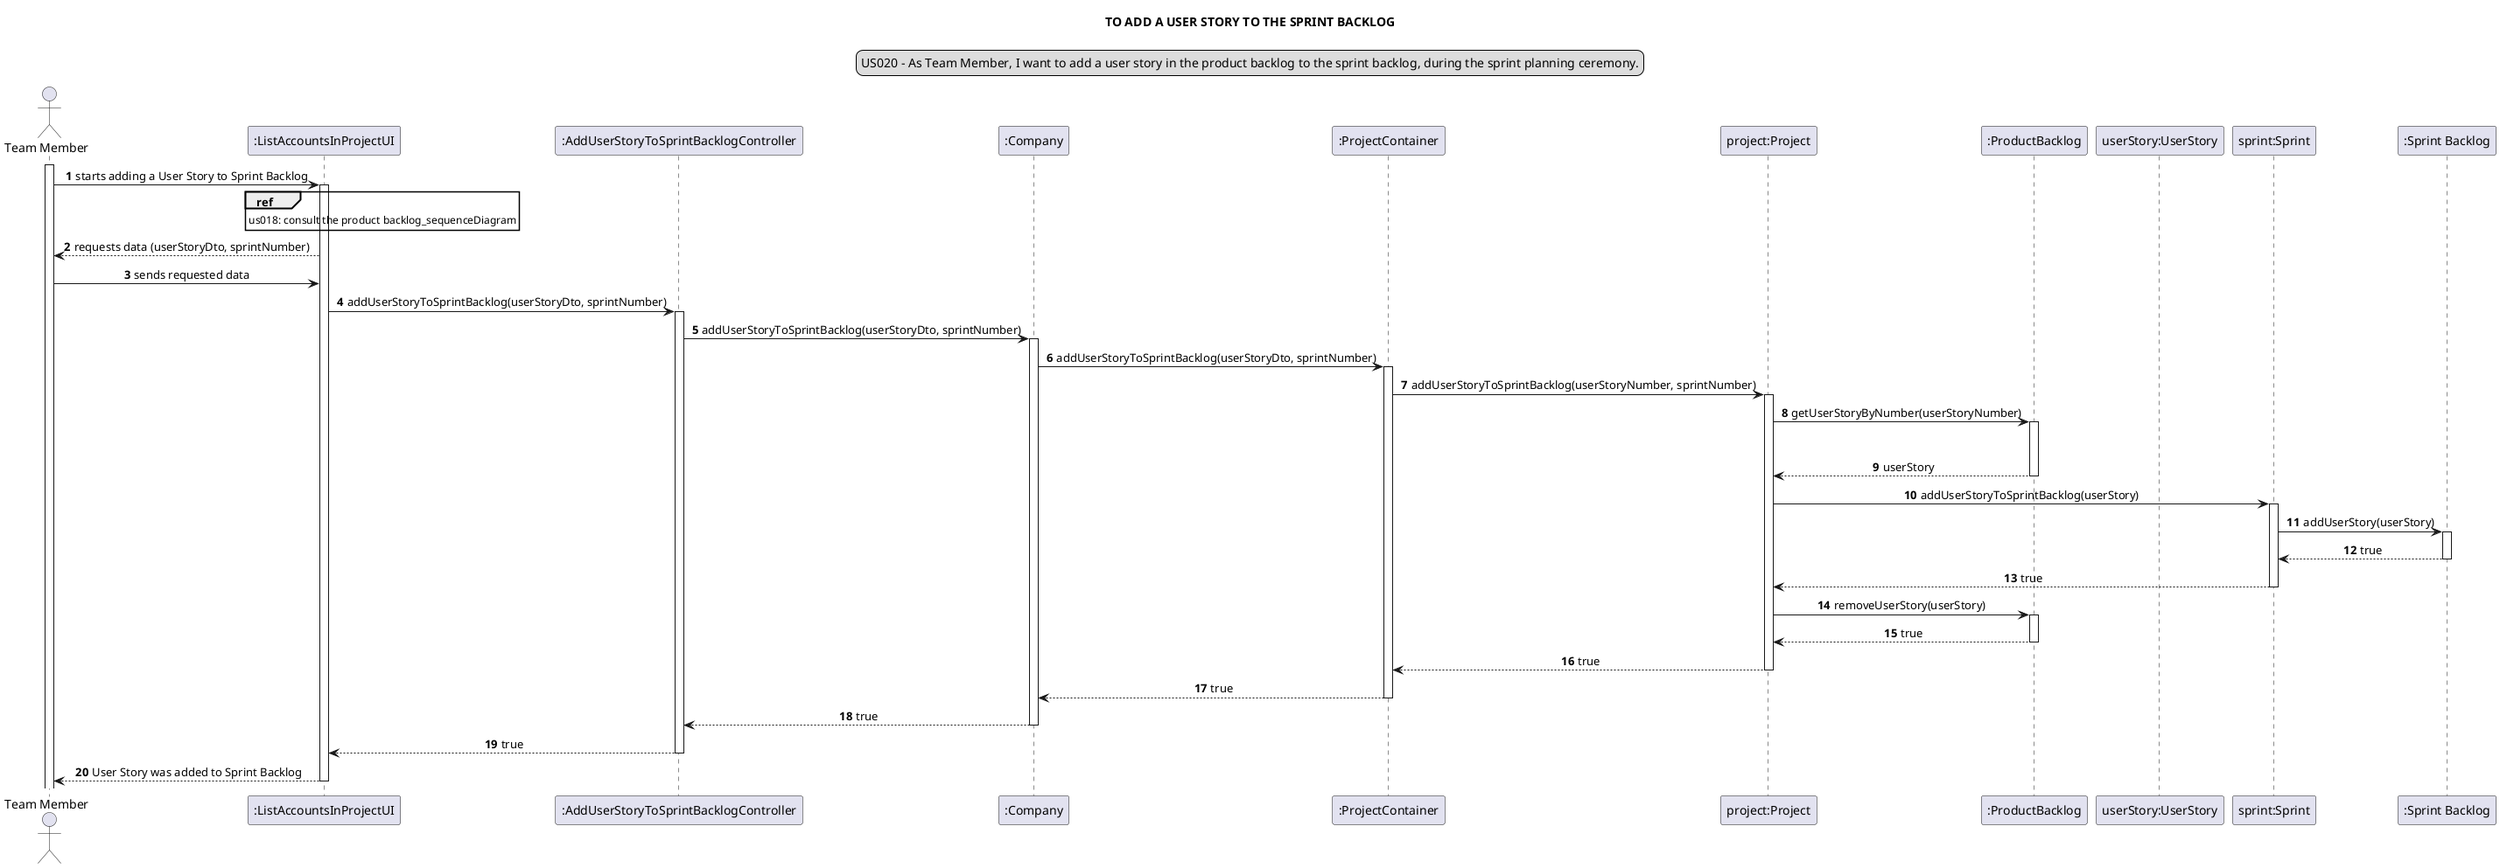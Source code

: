 @startuml
skinparam sequenceMessageAlign center
title TO ADD A USER STORY TO THE SPRINT BACKLOG
legend top
US020 - As Team Member, I want to add a user story in the product backlog to the sprint backlog, during the sprint planning ceremony.
end legend
autonumber
actor "Team Member"
participant ":ListAccountsInProjectUI" as ui
participant ":AddUserStoryToSprintBacklogController" as ct
participant ":Company" as c
participant ":ProjectContainer" as pc
participant "project:Project" as p
participant ":ProductBacklog" as containner
participant "userStory:UserStory" as us
participant "sprint:Sprint" as s
participant ":Sprint Backlog" as sb


activate "Team Member"

"Team Member"-> ui: starts adding a User Story to Sprint Backlog
ref over ui: us018: consult the product backlog_sequenceDiagram
activate ui
ui --> "Team Member": requests data (userStoryDto, sprintNumber)
"Team Member" -> ui: sends requested data
ui -> ct: addUserStoryToSprintBacklog(userStoryDto, sprintNumber)
activate ct
ct -> c: addUserStoryToSprintBacklog(userStoryDto, sprintNumber)
activate c
c -> pc: addUserStoryToSprintBacklog(userStoryDto, sprintNumber)
activate pc

pc -> p : addUserStoryToSprintBacklog(userStoryNumber, sprintNumber)
activate p
p -> containner : getUserStoryByNumber(userStoryNumber)
activate containner
deactivate us
containner --> p : userStory
deactivate containner
p -> s : addUserStoryToSprintBacklog(userStory)
activate s
s -> sb : addUserStory(userStory)
activate sb
sb --> s : true
deactivate sb
s --> p : true
deactivate s
p -> containner : removeUserStory(userStory)

activate containner
containner --> p : true
deactivate containner
p --> pc : true
deactivate p
pc --> c : true
deactivate pc
c --> ct : true
deactivate c
ct --> ui : true
deactivate ct
ui --> "Team Member": User Story was added to Sprint Backlog
deactivate ui

@enduml